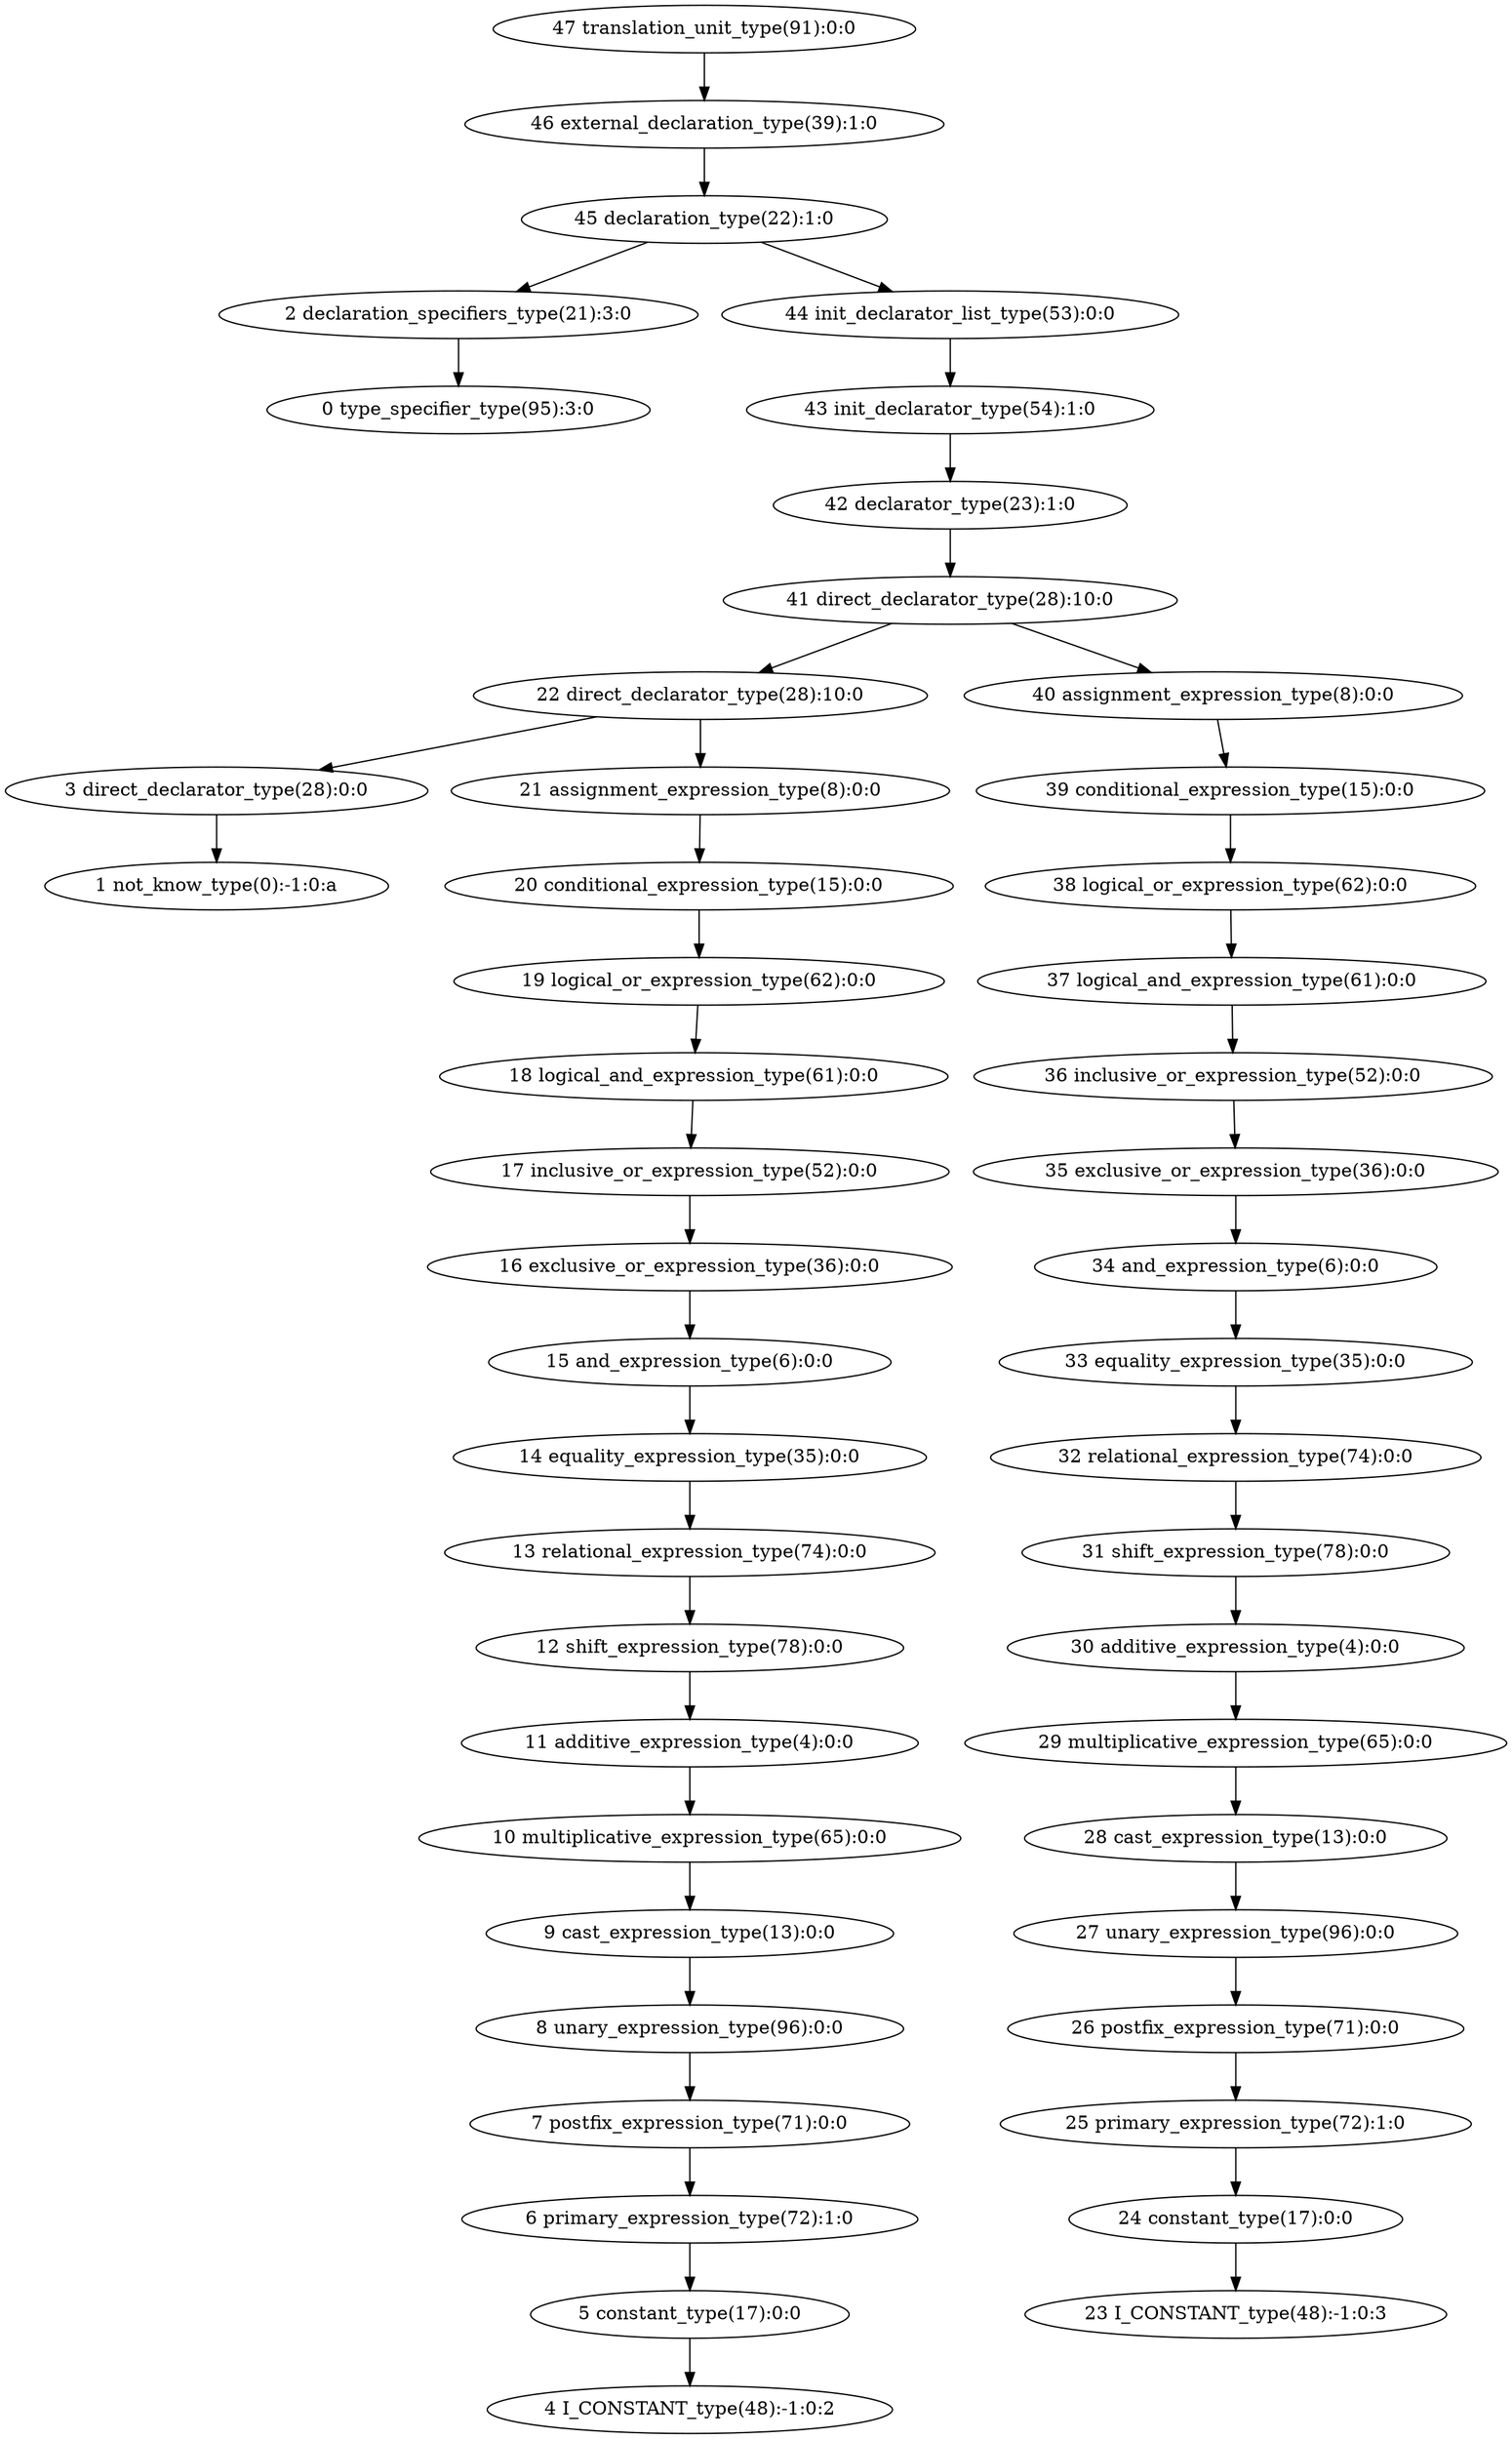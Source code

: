 digraph G{
47[label="47 translation_unit_type(91):0:0"];
46[label="46 external_declaration_type(39):1:0"];
47->46;
46[label="46 external_declaration_type(39):1:0"];
45[label="45 declaration_type(22):1:0"];
46->45;
45[label="45 declaration_type(22):1:0"];
2[label="2 declaration_specifiers_type(21):3:0"];
45->2;
2[label="2 declaration_specifiers_type(21):3:0"];
0[label="0 type_specifier_type(95):3:0"];
2->0;
0[label="0 type_specifier_type(95):3:0"];
44[label="44 init_declarator_list_type(53):0:0"];
45->44;
44[label="44 init_declarator_list_type(53):0:0"];
43[label="43 init_declarator_type(54):1:0"];
44->43;
43[label="43 init_declarator_type(54):1:0"];
42[label="42 declarator_type(23):1:0"];
43->42;
42[label="42 declarator_type(23):1:0"];
41[label="41 direct_declarator_type(28):10:0"];
42->41;
41[label="41 direct_declarator_type(28):10:0"];
22[label="22 direct_declarator_type(28):10:0"];
41->22;
22[label="22 direct_declarator_type(28):10:0"];
3[label="3 direct_declarator_type(28):0:0"];
22->3;
3[label="3 direct_declarator_type(28):0:0"];
1[label="1 not_know_type(0):-1:0:a"];
3->1;
1[label="1 not_know_type(0):-1:0:a"];
21[label="21 assignment_expression_type(8):0:0"];
22->21;
21[label="21 assignment_expression_type(8):0:0"];
20[label="20 conditional_expression_type(15):0:0"];
21->20;
20[label="20 conditional_expression_type(15):0:0"];
19[label="19 logical_or_expression_type(62):0:0"];
20->19;
19[label="19 logical_or_expression_type(62):0:0"];
18[label="18 logical_and_expression_type(61):0:0"];
19->18;
18[label="18 logical_and_expression_type(61):0:0"];
17[label="17 inclusive_or_expression_type(52):0:0"];
18->17;
17[label="17 inclusive_or_expression_type(52):0:0"];
16[label="16 exclusive_or_expression_type(36):0:0"];
17->16;
16[label="16 exclusive_or_expression_type(36):0:0"];
15[label="15 and_expression_type(6):0:0"];
16->15;
15[label="15 and_expression_type(6):0:0"];
14[label="14 equality_expression_type(35):0:0"];
15->14;
14[label="14 equality_expression_type(35):0:0"];
13[label="13 relational_expression_type(74):0:0"];
14->13;
13[label="13 relational_expression_type(74):0:0"];
12[label="12 shift_expression_type(78):0:0"];
13->12;
12[label="12 shift_expression_type(78):0:0"];
11[label="11 additive_expression_type(4):0:0"];
12->11;
11[label="11 additive_expression_type(4):0:0"];
10[label="10 multiplicative_expression_type(65):0:0"];
11->10;
10[label="10 multiplicative_expression_type(65):0:0"];
9[label="9 cast_expression_type(13):0:0"];
10->9;
9[label="9 cast_expression_type(13):0:0"];
8[label="8 unary_expression_type(96):0:0"];
9->8;
8[label="8 unary_expression_type(96):0:0"];
7[label="7 postfix_expression_type(71):0:0"];
8->7;
7[label="7 postfix_expression_type(71):0:0"];
6[label="6 primary_expression_type(72):1:0"];
7->6;
6[label="6 primary_expression_type(72):1:0"];
5[label="5 constant_type(17):0:0"];
6->5;
5[label="5 constant_type(17):0:0"];
4[label="4 I_CONSTANT_type(48):-1:0:2"];
5->4;
4[label="4 I_CONSTANT_type(48):-1:0:2"];
40[label="40 assignment_expression_type(8):0:0"];
41->40;
40[label="40 assignment_expression_type(8):0:0"];
39[label="39 conditional_expression_type(15):0:0"];
40->39;
39[label="39 conditional_expression_type(15):0:0"];
38[label="38 logical_or_expression_type(62):0:0"];
39->38;
38[label="38 logical_or_expression_type(62):0:0"];
37[label="37 logical_and_expression_type(61):0:0"];
38->37;
37[label="37 logical_and_expression_type(61):0:0"];
36[label="36 inclusive_or_expression_type(52):0:0"];
37->36;
36[label="36 inclusive_or_expression_type(52):0:0"];
35[label="35 exclusive_or_expression_type(36):0:0"];
36->35;
35[label="35 exclusive_or_expression_type(36):0:0"];
34[label="34 and_expression_type(6):0:0"];
35->34;
34[label="34 and_expression_type(6):0:0"];
33[label="33 equality_expression_type(35):0:0"];
34->33;
33[label="33 equality_expression_type(35):0:0"];
32[label="32 relational_expression_type(74):0:0"];
33->32;
32[label="32 relational_expression_type(74):0:0"];
31[label="31 shift_expression_type(78):0:0"];
32->31;
31[label="31 shift_expression_type(78):0:0"];
30[label="30 additive_expression_type(4):0:0"];
31->30;
30[label="30 additive_expression_type(4):0:0"];
29[label="29 multiplicative_expression_type(65):0:0"];
30->29;
29[label="29 multiplicative_expression_type(65):0:0"];
28[label="28 cast_expression_type(13):0:0"];
29->28;
28[label="28 cast_expression_type(13):0:0"];
27[label="27 unary_expression_type(96):0:0"];
28->27;
27[label="27 unary_expression_type(96):0:0"];
26[label="26 postfix_expression_type(71):0:0"];
27->26;
26[label="26 postfix_expression_type(71):0:0"];
25[label="25 primary_expression_type(72):1:0"];
26->25;
25[label="25 primary_expression_type(72):1:0"];
24[label="24 constant_type(17):0:0"];
25->24;
24[label="24 constant_type(17):0:0"];
23[label="23 I_CONSTANT_type(48):-1:0:3"];
24->23;
23[label="23 I_CONSTANT_type(48):-1:0:3"];
}
